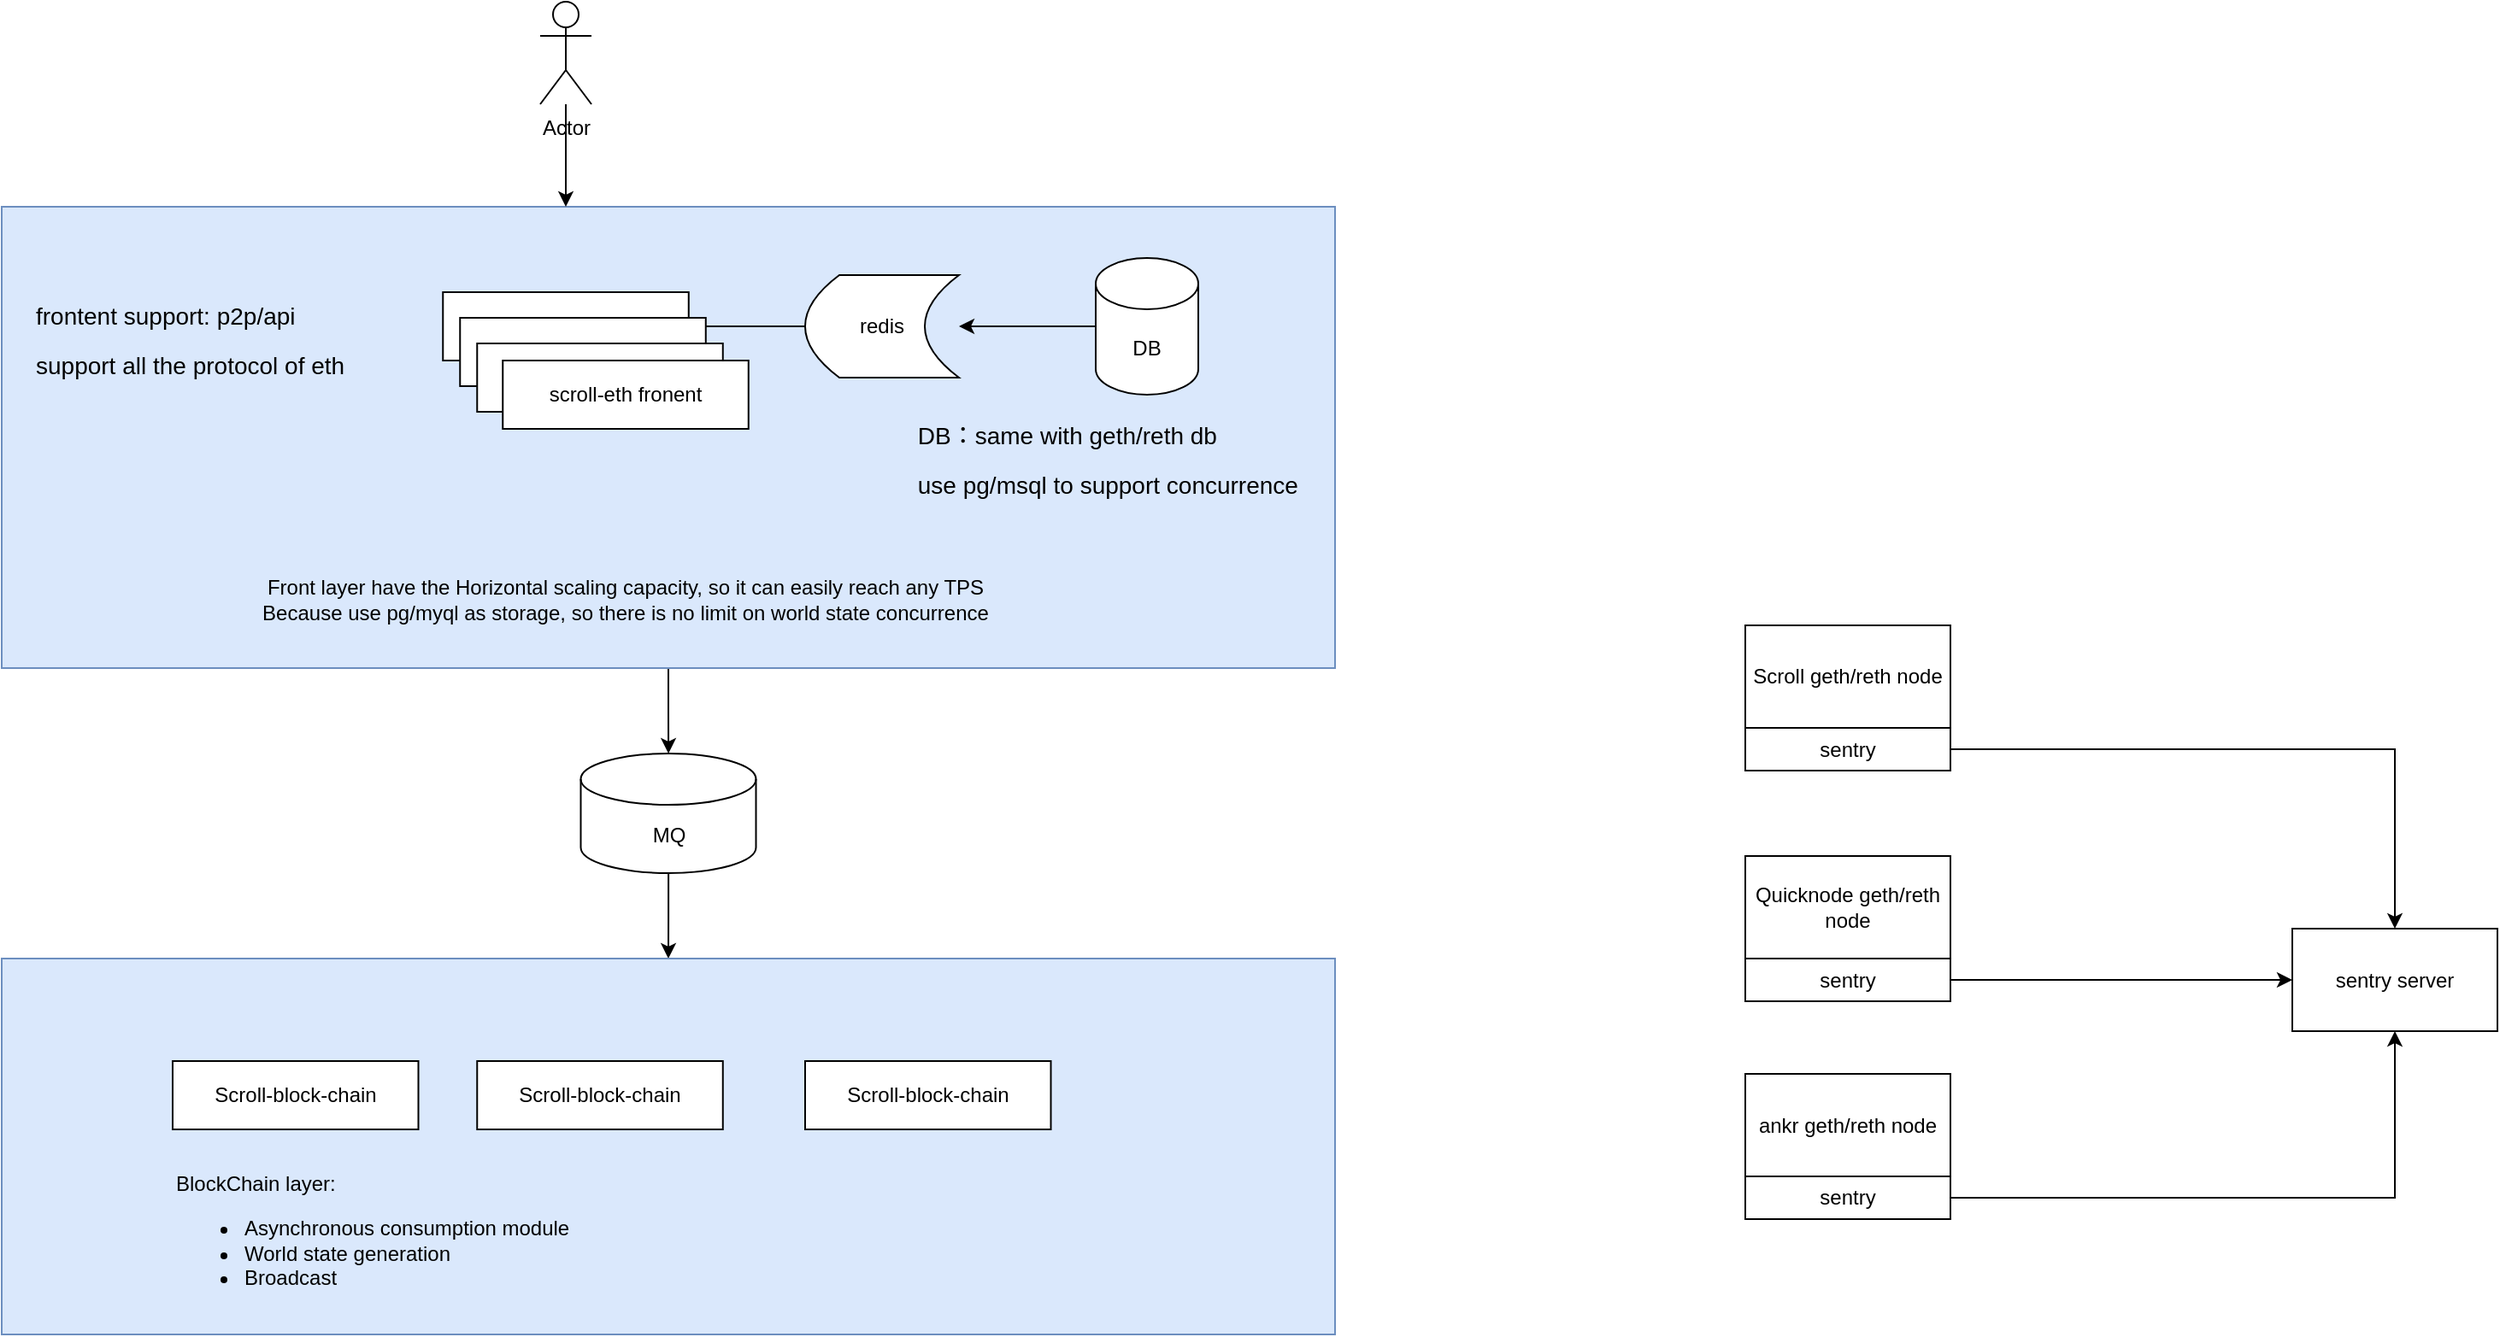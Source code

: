 <mxfile version="26.2.13">
  <diagram name="Page-1" id="jrc66KedYIz5Gp7OFV4F">
    <mxGraphModel dx="1428" dy="790" grid="1" gridSize="10" guides="1" tooltips="1" connect="1" arrows="1" fold="1" page="1" pageScale="1" pageWidth="827" pageHeight="1169" math="0" shadow="0">
      <root>
        <mxCell id="0" />
        <mxCell id="1" parent="0" />
        <mxCell id="CKIJ8i795fiiPhjMI_jK-25" style="edgeStyle=orthogonalEdgeStyle;rounded=0;orthogonalLoop=1;jettySize=auto;html=1;" parent="1" source="CKIJ8i795fiiPhjMI_jK-16" target="CKIJ8i795fiiPhjMI_jK-24" edge="1">
          <mxGeometry relative="1" as="geometry" />
        </mxCell>
        <mxCell id="CKIJ8i795fiiPhjMI_jK-16" value="" style="rounded=0;whiteSpace=wrap;html=1;fillColor=#dae8fc;strokeColor=#6c8ebf;" parent="1" vertex="1">
          <mxGeometry x="40" y="340" width="780" height="270" as="geometry" />
        </mxCell>
        <mxCell id="CKIJ8i795fiiPhjMI_jK-1" value="scroll-eth fronent" style="rounded=0;whiteSpace=wrap;html=1;" parent="1" vertex="1">
          <mxGeometry x="298.13" y="390" width="143.75" height="40" as="geometry" />
        </mxCell>
        <mxCell id="CKIJ8i795fiiPhjMI_jK-3" style="edgeStyle=orthogonalEdgeStyle;rounded=0;orthogonalLoop=1;jettySize=auto;html=1;" parent="1" source="CKIJ8i795fiiPhjMI_jK-2" edge="1">
          <mxGeometry relative="1" as="geometry">
            <mxPoint x="370" y="340" as="targetPoint" />
          </mxGeometry>
        </mxCell>
        <mxCell id="CKIJ8i795fiiPhjMI_jK-2" value="Actor" style="shape=umlActor;verticalLabelPosition=bottom;verticalAlign=top;html=1;outlineConnect=0;" parent="1" vertex="1">
          <mxGeometry x="355.01" y="220" width="30" height="60" as="geometry" />
        </mxCell>
        <mxCell id="CKIJ8i795fiiPhjMI_jK-15" style="edgeStyle=orthogonalEdgeStyle;rounded=0;orthogonalLoop=1;jettySize=auto;html=1;" parent="1" source="CKIJ8i795fiiPhjMI_jK-7" target="CKIJ8i795fiiPhjMI_jK-13" edge="1">
          <mxGeometry relative="1" as="geometry" />
        </mxCell>
        <mxCell id="CKIJ8i795fiiPhjMI_jK-7" value="DB" style="shape=cylinder3;whiteSpace=wrap;html=1;boundedLbl=1;backgroundOutline=1;size=15;" parent="1" vertex="1">
          <mxGeometry x="680" y="370" width="60" height="80" as="geometry" />
        </mxCell>
        <mxCell id="CKIJ8i795fiiPhjMI_jK-9" value="&lt;h1 style=&quot;margin-top: 0px;&quot;&gt;&lt;span style=&quot;font-weight: normal;&quot;&gt;&lt;font style=&quot;font-size: 14px;&quot;&gt;&amp;nbsp;DB：same with geth/reth db&lt;br&gt;&amp;nbsp;use pg/msql to support&amp;nbsp;concurrence&lt;/font&gt;&lt;/span&gt;&lt;/h1&gt;" style="text;html=1;whiteSpace=wrap;overflow=hidden;rounded=0;" parent="1" vertex="1">
          <mxGeometry x="570" y="450" width="240" height="90" as="geometry" />
        </mxCell>
        <mxCell id="CKIJ8i795fiiPhjMI_jK-10" value="&lt;h1 style=&quot;margin-top: 0px;&quot;&gt;&lt;span style=&quot;font-size: 14px; font-weight: 400;&quot;&gt;frontent support: p2p/api&lt;br&gt;support all the protocol of eth&lt;/span&gt;&lt;/h1&gt;" style="text;html=1;whiteSpace=wrap;overflow=hidden;rounded=0;" parent="1" vertex="1">
          <mxGeometry x="58.13" y="380" width="201.87" height="90" as="geometry" />
        </mxCell>
        <mxCell id="CKIJ8i795fiiPhjMI_jK-14" style="edgeStyle=orthogonalEdgeStyle;rounded=0;orthogonalLoop=1;jettySize=auto;html=1;entryX=1;entryY=0.5;entryDx=0;entryDy=0;" parent="1" source="CKIJ8i795fiiPhjMI_jK-13" target="CKIJ8i795fiiPhjMI_jK-1" edge="1">
          <mxGeometry relative="1" as="geometry" />
        </mxCell>
        <mxCell id="CKIJ8i795fiiPhjMI_jK-13" value="redis" style="shape=dataStorage;whiteSpace=wrap;html=1;fixedSize=1;" parent="1" vertex="1">
          <mxGeometry x="510" y="380" width="90" height="60" as="geometry" />
        </mxCell>
        <mxCell id="CKIJ8i795fiiPhjMI_jK-18" value="Front layer have the&amp;nbsp;Horizontal scaling capacity, so it can easily reach any TPS&lt;br&gt;Because use pg/myql as storage, so there is no limit on world state concurrence" style="text;html=1;align=center;verticalAlign=middle;whiteSpace=wrap;rounded=0;" parent="1" vertex="1">
          <mxGeometry x="160.01" y="555" width="490" height="30" as="geometry" />
        </mxCell>
        <mxCell id="CKIJ8i795fiiPhjMI_jK-19" value="scroll-eth fronent" style="rounded=0;whiteSpace=wrap;html=1;" parent="1" vertex="1">
          <mxGeometry x="308.13" y="405" width="143.75" height="40" as="geometry" />
        </mxCell>
        <mxCell id="CKIJ8i795fiiPhjMI_jK-20" value="scroll-eth fronent" style="rounded=0;whiteSpace=wrap;html=1;" parent="1" vertex="1">
          <mxGeometry x="318.13" y="420" width="143.75" height="40" as="geometry" />
        </mxCell>
        <mxCell id="CKIJ8i795fiiPhjMI_jK-21" value="scroll-eth fronent" style="rounded=0;whiteSpace=wrap;html=1;" parent="1" vertex="1">
          <mxGeometry x="333.13" y="430" width="143.75" height="40" as="geometry" />
        </mxCell>
        <mxCell id="CKIJ8i795fiiPhjMI_jK-29" style="edgeStyle=orthogonalEdgeStyle;rounded=0;orthogonalLoop=1;jettySize=auto;html=1;entryX=0.5;entryY=0;entryDx=0;entryDy=0;" parent="1" source="CKIJ8i795fiiPhjMI_jK-24" target="CKIJ8i795fiiPhjMI_jK-28" edge="1">
          <mxGeometry relative="1" as="geometry" />
        </mxCell>
        <mxCell id="CKIJ8i795fiiPhjMI_jK-24" value="MQ" style="shape=cylinder3;whiteSpace=wrap;html=1;boundedLbl=1;backgroundOutline=1;size=15;" parent="1" vertex="1">
          <mxGeometry x="378.75" y="660" width="102.5" height="70" as="geometry" />
        </mxCell>
        <mxCell id="CKIJ8i795fiiPhjMI_jK-28" value="" style="rounded=0;whiteSpace=wrap;html=1;fillColor=#dae8fc;strokeColor=#6c8ebf;" parent="1" vertex="1">
          <mxGeometry x="40" y="780" width="780" height="220" as="geometry" />
        </mxCell>
        <mxCell id="CKIJ8i795fiiPhjMI_jK-30" value="Scroll-block-chain" style="rounded=0;whiteSpace=wrap;html=1;" parent="1" vertex="1">
          <mxGeometry x="140" y="840" width="143.75" height="40" as="geometry" />
        </mxCell>
        <mxCell id="CKIJ8i795fiiPhjMI_jK-31" value="Scroll-block-chain" style="rounded=0;whiteSpace=wrap;html=1;" parent="1" vertex="1">
          <mxGeometry x="318.13" y="840" width="143.75" height="40" as="geometry" />
        </mxCell>
        <mxCell id="CKIJ8i795fiiPhjMI_jK-32" value="Scroll-block-chain" style="rounded=0;whiteSpace=wrap;html=1;" parent="1" vertex="1">
          <mxGeometry x="510" y="840" width="143.75" height="40" as="geometry" />
        </mxCell>
        <mxCell id="CKIJ8i795fiiPhjMI_jK-33" value="BlockChain layer:&amp;nbsp;&lt;div&gt;&lt;ul&gt;&lt;li&gt;Asynchronous consumption module&amp;nbsp;&lt;br&gt;&lt;/li&gt;&lt;li&gt;World state generation&lt;/li&gt;&lt;li&gt;Broadcast&lt;/li&gt;&lt;/ul&gt;&lt;/div&gt;" style="text;html=1;align=left;verticalAlign=middle;whiteSpace=wrap;rounded=0;" parent="1" vertex="1">
          <mxGeometry x="140" y="910" width="510" height="70" as="geometry" />
        </mxCell>
        <mxCell id="hY2N_dBEdKrHR9xJi046-1" value="Scroll geth/reth node" style="rounded=0;whiteSpace=wrap;html=1;" parent="1" vertex="1">
          <mxGeometry x="1060" y="585" width="120" height="60" as="geometry" />
        </mxCell>
        <mxCell id="hY2N_dBEdKrHR9xJi046-7" value="" style="edgeStyle=orthogonalEdgeStyle;rounded=0;orthogonalLoop=1;jettySize=auto;html=1;" parent="1" source="hY2N_dBEdKrHR9xJi046-2" target="hY2N_dBEdKrHR9xJi046-6" edge="1">
          <mxGeometry relative="1" as="geometry" />
        </mxCell>
        <mxCell id="hY2N_dBEdKrHR9xJi046-2" value="sentry" style="rounded=0;whiteSpace=wrap;html=1;" parent="1" vertex="1">
          <mxGeometry x="1060" y="645" width="120" height="25" as="geometry" />
        </mxCell>
        <mxCell id="hY2N_dBEdKrHR9xJi046-6" value="sentry server" style="whiteSpace=wrap;html=1;rounded=0;" parent="1" vertex="1">
          <mxGeometry x="1380" y="762.5" width="120" height="60" as="geometry" />
        </mxCell>
        <mxCell id="hY2N_dBEdKrHR9xJi046-8" value="Quicknode geth/reth node" style="rounded=0;whiteSpace=wrap;html=1;" parent="1" vertex="1">
          <mxGeometry x="1060" y="720" width="120" height="60" as="geometry" />
        </mxCell>
        <mxCell id="hY2N_dBEdKrHR9xJi046-12" style="edgeStyle=orthogonalEdgeStyle;rounded=0;orthogonalLoop=1;jettySize=auto;html=1;" parent="1" source="hY2N_dBEdKrHR9xJi046-9" target="hY2N_dBEdKrHR9xJi046-6" edge="1">
          <mxGeometry relative="1" as="geometry">
            <mxPoint x="1390" y="650" as="targetPoint" />
          </mxGeometry>
        </mxCell>
        <mxCell id="hY2N_dBEdKrHR9xJi046-9" value="sentry" style="rounded=0;whiteSpace=wrap;html=1;" parent="1" vertex="1">
          <mxGeometry x="1060" y="780" width="120" height="25" as="geometry" />
        </mxCell>
        <mxCell id="hY2N_dBEdKrHR9xJi046-10" value="ankr geth/reth node" style="rounded=0;whiteSpace=wrap;html=1;" parent="1" vertex="1">
          <mxGeometry x="1060" y="847.5" width="120" height="60" as="geometry" />
        </mxCell>
        <mxCell id="hY2N_dBEdKrHR9xJi046-13" style="edgeStyle=orthogonalEdgeStyle;rounded=0;orthogonalLoop=1;jettySize=auto;html=1;entryX=0.5;entryY=1;entryDx=0;entryDy=0;" parent="1" source="hY2N_dBEdKrHR9xJi046-11" target="hY2N_dBEdKrHR9xJi046-6" edge="1">
          <mxGeometry relative="1" as="geometry" />
        </mxCell>
        <mxCell id="hY2N_dBEdKrHR9xJi046-11" value="sentry" style="rounded=0;whiteSpace=wrap;html=1;" parent="1" vertex="1">
          <mxGeometry x="1060" y="907.5" width="120" height="25" as="geometry" />
        </mxCell>
      </root>
    </mxGraphModel>
  </diagram>
</mxfile>
